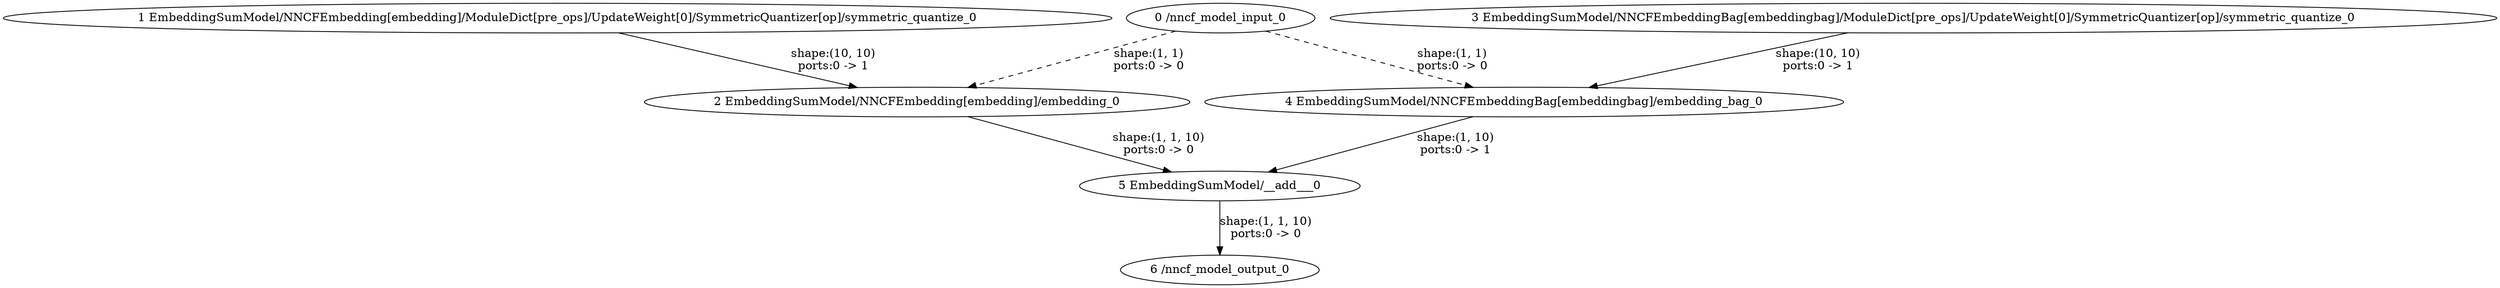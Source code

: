 strict digraph  {
"0 /nncf_model_input_0" [id=0, type=nncf_model_input];
"1 EmbeddingSumModel/NNCFEmbedding[embedding]/ModuleDict[pre_ops]/UpdateWeight[0]/SymmetricQuantizer[op]/symmetric_quantize_0" [id=1, type=symmetric_quantize];
"2 EmbeddingSumModel/NNCFEmbedding[embedding]/embedding_0" [id=2, type=embedding];
"3 EmbeddingSumModel/NNCFEmbeddingBag[embeddingbag]/ModuleDict[pre_ops]/UpdateWeight[0]/SymmetricQuantizer[op]/symmetric_quantize_0" [id=3, type=symmetric_quantize];
"4 EmbeddingSumModel/NNCFEmbeddingBag[embeddingbag]/embedding_bag_0" [id=4, type=embedding_bag];
"5 EmbeddingSumModel/__add___0" [id=5, type=__add__];
"6 /nncf_model_output_0" [id=6, type=nncf_model_output];
"0 /nncf_model_input_0" -> "2 EmbeddingSumModel/NNCFEmbedding[embedding]/embedding_0"  [label="shape:(1, 1)\nports:0 -> 0", style=dashed];
"0 /nncf_model_input_0" -> "4 EmbeddingSumModel/NNCFEmbeddingBag[embeddingbag]/embedding_bag_0"  [label="shape:(1, 1)\nports:0 -> 0", style=dashed];
"1 EmbeddingSumModel/NNCFEmbedding[embedding]/ModuleDict[pre_ops]/UpdateWeight[0]/SymmetricQuantizer[op]/symmetric_quantize_0" -> "2 EmbeddingSumModel/NNCFEmbedding[embedding]/embedding_0"  [label="shape:(10, 10)\nports:0 -> 1", style=solid];
"2 EmbeddingSumModel/NNCFEmbedding[embedding]/embedding_0" -> "5 EmbeddingSumModel/__add___0"  [label="shape:(1, 1, 10)\nports:0 -> 0", style=solid];
"3 EmbeddingSumModel/NNCFEmbeddingBag[embeddingbag]/ModuleDict[pre_ops]/UpdateWeight[0]/SymmetricQuantizer[op]/symmetric_quantize_0" -> "4 EmbeddingSumModel/NNCFEmbeddingBag[embeddingbag]/embedding_bag_0"  [label="shape:(10, 10)\nports:0 -> 1", style=solid];
"4 EmbeddingSumModel/NNCFEmbeddingBag[embeddingbag]/embedding_bag_0" -> "5 EmbeddingSumModel/__add___0"  [label="shape:(1, 10)\nports:0 -> 1", style=solid];
"5 EmbeddingSumModel/__add___0" -> "6 /nncf_model_output_0"  [label="shape:(1, 1, 10)\nports:0 -> 0", style=solid];
}
